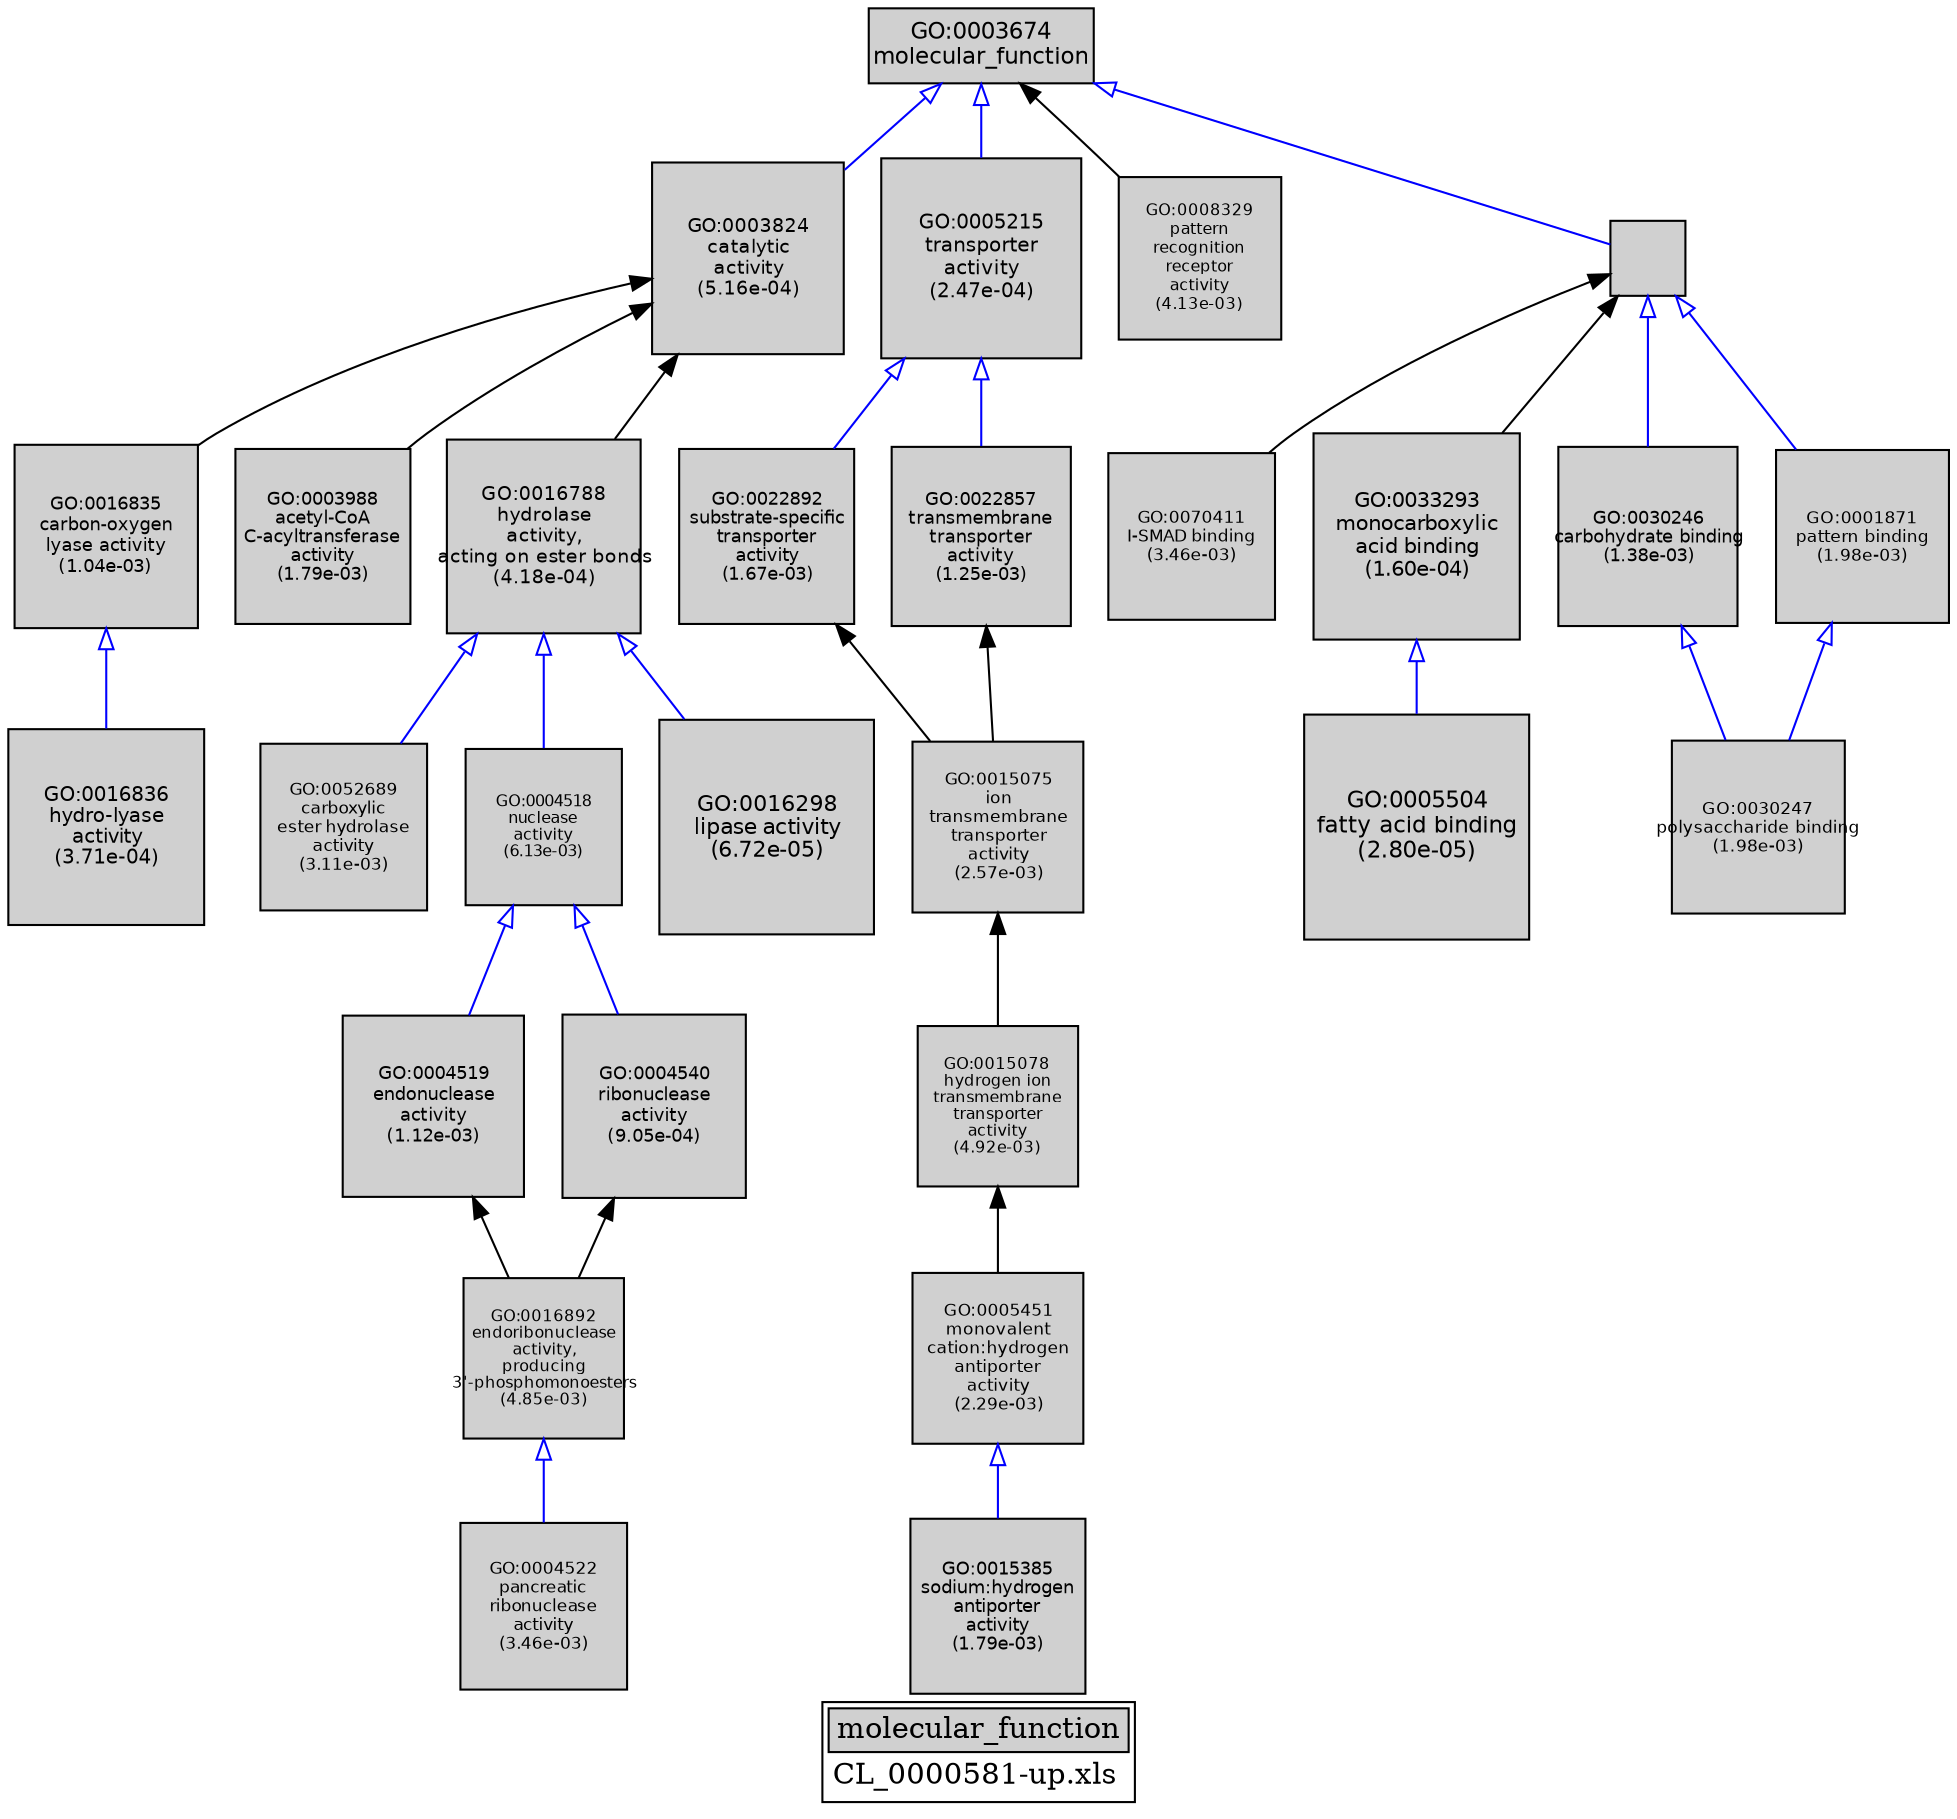 digraph "molecular_function" {
graph [ bgcolor = "#FFFFFF", label = <<TABLE COLOR="black" BGCOLOR="white"><TR><TD COLSPAN="2" BGCOLOR="#D0D0D0"><FONT COLOR="black">molecular_function</FONT></TD></TR><TR><TD BORDER="0">CL_0000581-up.xls</TD></TR></TABLE>> ];
node [ fontname = "Helvetica" ];

subgraph "nodes" {

node [ style = "filled", fixedsize = "true", width = 1, shape = "box", fontsize = 9, fillcolor = "#D0D0D0", fontcolor = "black", color = "black" ];

"GO:0003824" [ URL = "#GO:0003824", label = <<TABLE BORDER="0"><TR><TD>GO:0003824<BR/>catalytic<BR/>activity<BR/>(5.16e-04)</TD></TR></TABLE>>, width = 1.27564153029, shape = "box", fontsize = 9.18461901808, height = 1.27564153029 ];
"GO:0005504" [ URL = "#GO:0005504", label = <<TABLE BORDER="0"><TR><TD>GO:0005504<BR/>fatty acid binding<BR/>(2.80e-05)</TD></TR></TABLE>>, width = 1.5, shape = "box", fontsize = 10.8, height = 1.5 ];
"GO:0016892" [ URL = "#GO:0016892", label = <<TABLE BORDER="0"><TR><TD>GO:0016892<BR/>endoribonuclease<BR/>activity,<BR/>producing<BR/>3'-phosphomonoesters<BR/>(4.85e-03)</TD></TR></TABLE>>, width = 1.07161089208, shape = "box", fontsize = 7.71559842298, height = 1.07161089208 ];
"GO:0005215" [ URL = "#GO:0005215", label = <<TABLE BORDER="0"><TR><TD>GO:0005215<BR/>transporter<BR/>activity<BR/>(2.47e-04)</TD></TR></TABLE>>, width = 1.33576065136, shape = "box", fontsize = 9.61747668982, height = 1.33576065136 ];
"GO:0015075" [ URL = "#GO:0015075", label = <<TABLE BORDER="0"><TR><TD>GO:0015075<BR/>ion<BR/>transmembrane<BR/>transporter<BR/>activity<BR/>(2.57e-03)</TD></TR></TABLE>>, width = 1.13332568512, shape = "box", fontsize = 8.15994493285, height = 1.13332568512 ];
"GO:0004519" [ URL = "#GO:0004519", label = <<TABLE BORDER="0"><TR><TD>GO:0004519<BR/>endonuclease<BR/>activity<BR/>(1.12e-03)</TD></TR></TABLE>>, width = 1.20868352808, shape = "box", fontsize = 8.70252140215, height = 1.20868352808 ];
"GO:0016835" [ URL = "#GO:0016835", label = <<TABLE BORDER="0"><TR><TD>GO:0016835<BR/>carbon-oxygen<BR/>lyase activity<BR/>(1.04e-03)</TD></TR></TABLE>>, width = 1.21537051891, shape = "box", fontsize = 8.75066773616, height = 1.21537051891 ];
"GO:0004522" [ URL = "#GO:0004522", label = <<TABLE BORDER="0"><TR><TD>GO:0004522<BR/>pancreatic<BR/>ribonuclease<BR/>activity<BR/>(3.46e-03)</TD></TR></TABLE>>, width = 1.10485875297, shape = "box", fontsize = 7.95498302141, height = 1.10485875297 ];
"GO:0030247" [ URL = "#GO:0030247", label = <<TABLE BORDER="0"><TR><TD>GO:0030247<BR/>polysaccharide binding<BR/>(1.98e-03)</TD></TR></TABLE>>, width = 1.15729972963, shape = "box", fontsize = 8.33255805335, height = 1.15729972963 ];
"GO:0070411" [ URL = "#GO:0070411", label = <<TABLE BORDER="0"><TR><TD>GO:0070411<BR/>I-SMAD binding<BR/>(3.46e-03)</TD></TR></TABLE>>, width = 1.10485875297, shape = "box", fontsize = 7.95498302141, height = 1.10485875297 ];
"GO:0015385" [ URL = "#GO:0015385", label = <<TABLE BORDER="0"><TR><TD>GO:0015385<BR/>sodium:hydrogen<BR/>antiporter<BR/>activity<BR/>(1.79e-03)</TD></TR></TABLE>>, width = 1.16684417907, shape = "box", fontsize = 8.40127808928, height = 1.16684417907 ];
"GO:0008329" [ URL = "#GO:0008329", label = <<TABLE BORDER="0"><TR><TD>GO:0008329<BR/>pattern<BR/>recognition<BR/>receptor<BR/>activity<BR/>(4.13e-03)</TD></TR></TABLE>>, width = 1.08761246794, shape = "box", fontsize = 7.83080976916, height = 1.08761246794 ];
"GO:0003988" [ URL = "#GO:0003988", label = <<TABLE BORDER="0"><TR><TD>GO:0003988<BR/>acetyl-CoA<BR/>C-acyltransferase<BR/>activity<BR/>(1.79e-03)</TD></TR></TABLE>>, width = 1.16684417907, shape = "box", fontsize = 8.40127808928, height = 1.16684417907 ];
"GO:0005488" [ URL = "#GO:0005488", label = "", width = 0.496822976807, shape = "box", height = 0.496822976807 ];
"GO:0003674" [ URL = "#GO:0003674", label = <<TABLE BORDER="0"><TR><TD>GO:0003674<BR/>molecular_function</TD></TR></TABLE>>, width = 1.5, shape = "box", fontsize = 10.8 ];
"GO:0005451" [ URL = "#GO:0005451", label = <<TABLE BORDER="0"><TR><TD>GO:0005451<BR/>monovalent<BR/>cation:hydrogen<BR/>antiporter<BR/>activity<BR/>(2.29e-03)</TD></TR></TABLE>>, width = 1.14410486322, shape = "box", fontsize = 8.2375550152, height = 1.14410486322 ];
"GO:0015078" [ URL = "#GO:0015078", label = <<TABLE BORDER="0"><TR><TD>GO:0015078<BR/>hydrogen ion<BR/>transmembrane<BR/>transporter<BR/>activity<BR/>(4.92e-03)</TD></TR></TABLE>>, width = 1.07029814086, shape = "box", fontsize = 7.70614661418, height = 1.07029814086 ];
"GO:0052689" [ URL = "#GO:0052689", label = <<TABLE BORDER="0"><TR><TD>GO:0052689<BR/>carboxylic<BR/>ester hydrolase<BR/>activity<BR/>(3.11e-03)</TD></TR></TABLE>>, width = 1.1150560516, shape = "box", fontsize = 8.02840357151, height = 1.1150560516 ];
"GO:0033293" [ URL = "#GO:0033293", label = <<TABLE BORDER="0"><TR><TD>GO:0033293<BR/>monocarboxylic<BR/>acid binding<BR/>(1.60e-04)</TD></TR></TABLE>>, width = 1.37017751864, shape = "box", fontsize = 9.86527813418, height = 1.37017751864 ];
"GO:0004518" [ URL = "#GO:0004518", label = <<TABLE BORDER="0"><TR><TD>GO:0004518<BR/>nuclease<BR/>activity<BR/>(6.13e-03)</TD></TR></TABLE>>, width = 1.04809509178, shape = "box", fontsize = 7.54628466083, height = 1.04809509178 ];
"GO:0016836" [ URL = "#GO:0016836", label = <<TABLE BORDER="0"><TR><TD>GO:0016836<BR/>hydro-lyase<BR/>activity<BR/>(3.71e-04)</TD></TR></TABLE>>, width = 1.30297613782, shape = "box", fontsize = 9.38142819227, height = 1.30297613782 ];
"GO:0016788" [ URL = "#GO:0016788", label = <<TABLE BORDER="0"><TR><TD>GO:0016788<BR/>hydrolase<BR/>activity,<BR/>acting on ester bonds<BR/>(4.18e-04)</TD></TR></TABLE>>, width = 1.29307991631, shape = "box", fontsize = 9.31017539746, height = 1.29307991631 ];
"GO:0016298" [ URL = "#GO:0016298", label = <<TABLE BORDER="0"><TR><TD>GO:0016298<BR/>lipase activity<BR/>(6.72e-05)</TD></TR></TABLE>>, width = 1.43623008392, shape = "box", fontsize = 10.3408566042, height = 1.43623008392 ];
"GO:0004540" [ URL = "#GO:0004540", label = <<TABLE BORDER="0"><TR><TD>GO:0004540<BR/>ribonuclease<BR/>activity<BR/>(9.05e-04)</TD></TR></TABLE>>, width = 1.22760899531, shape = "box", fontsize = 8.83878476627, height = 1.22760899531 ];
"GO:0030246" [ URL = "#GO:0030246", label = <<TABLE BORDER="0"><TR><TD>GO:0030246<BR/>carbohydrate binding<BR/>(1.38e-03)</TD></TR></TABLE>>, width = 1.19025272821, shape = "box", fontsize = 8.56981964308, height = 1.19025272821 ];
"GO:0001871" [ URL = "#GO:0001871", label = <<TABLE BORDER="0"><TR><TD>GO:0001871<BR/>pattern binding<BR/>(1.98e-03)</TD></TR></TABLE>>, width = 1.15729972963, shape = "box", fontsize = 8.33255805335, height = 1.15729972963 ];
"GO:0022892" [ URL = "#GO:0022892", label = <<TABLE BORDER="0"><TR><TD>GO:0022892<BR/>substrate-specific<BR/>transporter<BR/>activity<BR/>(1.67e-03)</TD></TR></TABLE>>, width = 1.17300625356, shape = "box", fontsize = 8.44564502565, height = 1.17300625356 ];
"GO:0022857" [ URL = "#GO:0022857", label = <<TABLE BORDER="0"><TR><TD>GO:0022857<BR/>transmembrane<BR/>transporter<BR/>activity<BR/>(1.25e-03)</TD></TR></TABLE>>, width = 1.19929538351, shape = "box", fontsize = 8.63492676127, height = 1.19929538351 ];
}
subgraph "edges" {


edge [ dir = "back", weight = 1 ];
subgraph "regulates" {


edge [ color = "cyan", arrowtail = "none" ];
subgraph "positive" {


edge [ color = "green", arrowtail = "vee" ];
}
subgraph "negative" {


edge [ color = "red", arrowtail = "tee" ];
}
}
subgraph "part_of" {


edge [ color = "purple", arrowtail = "diamond", weight = 2.5 ];
}
subgraph "is_a" {


edge [ color = "blue", arrowtail = "empty", weight = 5.0 ];
"GO:0030246" -> "GO:0030247";
"GO:0016892" -> "GO:0004522";
"GO:0003674" -> "GO:0005488";
"GO:0005215" -> "GO:0022892";
"GO:0016788" -> "GO:0052689";
"GO:0001871" -> "GO:0030247";
"GO:0016835" -> "GO:0016836";
"GO:0005451" -> "GO:0015385";
"GO:0003674" -> "GO:0003824";
"GO:0016788" -> "GO:0016298";
"GO:0004518" -> "GO:0004540";
"GO:0005488" -> "GO:0001871";
"GO:0005215" -> "GO:0022857";
"GO:0005488" -> "GO:0030246";
"GO:0033293" -> "GO:0005504";
"GO:0016788" -> "GO:0004518";
"GO:0003674" -> "GO:0005215";
"GO:0004518" -> "GO:0004519";
}
"GO:0004519" -> "GO:0016892";
"GO:0015078" -> "GO:0005451";
"GO:0005488" -> "GO:0070411";
"GO:0022857" -> "GO:0015075";
"GO:0003824" -> "GO:0016835";
"GO:0015075" -> "GO:0015078";
"GO:0003674" -> "GO:0008329";
"GO:0005488" -> "GO:0033293";
"GO:0022892" -> "GO:0015075";
"GO:0003824" -> "GO:0003988";
"GO:0003824" -> "GO:0016788";
"GO:0004540" -> "GO:0016892";
}
}

